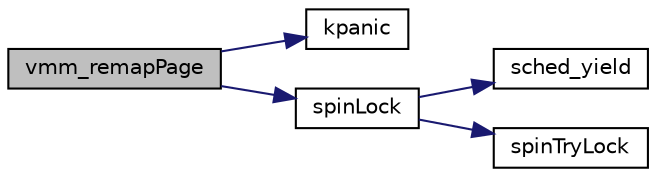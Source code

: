 digraph "vmm_remapPage"
{
 // LATEX_PDF_SIZE
  edge [fontname="Helvetica",fontsize="10",labelfontname="Helvetica",labelfontsize="10"];
  node [fontname="Helvetica",fontsize="10",shape=record];
  rankdir="LR";
  Node1 [label="vmm_remapPage",height=0.2,width=0.4,color="black", fillcolor="grey75", style="filled", fontcolor="black",tooltip=" "];
  Node1 -> Node2 [color="midnightblue",fontsize="10",style="solid",fontname="Helvetica"];
  Node2 [label="kpanic",height=0.2,width=0.4,color="black", fillcolor="white", style="filled",URL="$armv6_2kpanic_8c.html#adb9a182aa071791a306163d50d653deb",tooltip="print panic message and halt system"];
  Node1 -> Node3 [color="midnightblue",fontsize="10",style="solid",fontname="Helvetica"];
  Node3 [label="spinLock",height=0.2,width=0.4,color="black", fillcolor="white", style="filled",URL="$armv6_2spinlock_8c.html#a71f03d2ba55111c715b6068254847a53",tooltip=" "];
  Node3 -> Node4 [color="midnightblue",fontsize="10",style="solid",fontname="Helvetica"];
  Node4 [label="sched_yield",height=0.2,width=0.4,color="black", fillcolor="white", style="filled",URL="$armv6_2sched_8c.html#a08933fe6d593a1c78b9080359f15a0b7",tooltip=" "];
  Node3 -> Node5 [color="midnightblue",fontsize="10",style="solid",fontname="Helvetica"];
  Node5 [label="spinTryLock",height=0.2,width=0.4,color="black", fillcolor="white", style="filled",URL="$armv6_2spinlock_8c.html#a740766af5da58616f700fffab6768a78",tooltip=" "];
}

